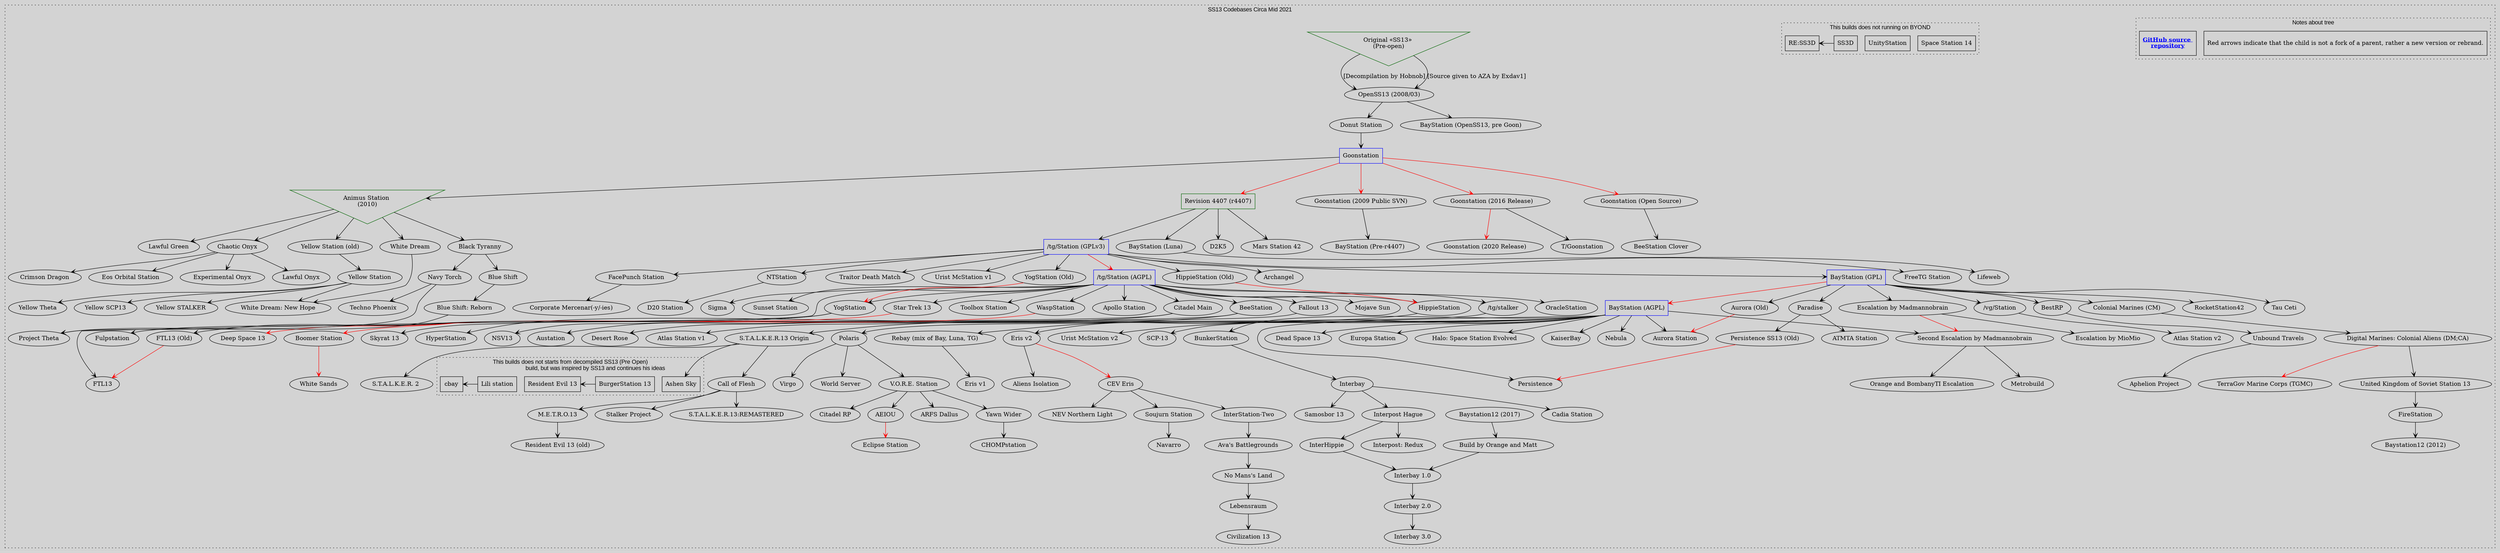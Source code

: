 digraph G {
	/// Attributes ///
	color    = "black"
	fontname = "Arial"
	fontsize = 14
	ratio    = "auto" //size = "30, 30"
	rankdir  = "LB"
	bgcolor  = lightgray
	//splines  = false

	graph [
		compound = true
	]
	edge [
		arrowhead = vee,
		arrowtail = vee,
		splines = curved
	]

	//
	subgraph "cluster мap"
	{
		//
		subgraph "cluster note"
		{
			/// Attributes ///
			label    = "Notes about tree"
			style    = "dotted"
			rankdir  = "LB"
			compound = false
			rank     = same
			//pos      = "10,10!"

			node [
				shape    = rectangle,
				fontsize = 14,
				//width    = 3.5
				//height   = .08
				minlen = 1
			]
			edge [
				constraint = false
			]

			/// Nodes ///
			note1 [
				label  = "Red arrows indicate that the child is not a fork of a parent, rather a new version or rebrand.\l",
				width  = 4.5,
				height = .8
			]
			note2 [
				shape    = record,
				fontcolor = "blue"
				decorate=true
				label  = <<b><u>GitHub source <br/>repository</u></b>>,
				URL    = "https://github.com/CthulhuOnIce/SS13-Codebases",
				width  = 1.4,
				height = .8
			]
			//dummy_helper1 [style = "invis", width = 3]

			/// Edges ///
			//note1            -> note2 [style = "invis", constraint = false, dir = left] //, taillabel = "tail", lhead=cluster_0, constraint=false]
			//node [shape=record, height=.08, fontsize=11, width=3.5]
			//note1            -> dummy_helper1 [style = "invis"] //, taillabel = "tail", lhead=cluster_0, constraint=false]
		}

		//
		subgraph "cluster not byond"
		{
			/// Attributes ///
			label    = "This builds does not running on BYOND"
			style    = "dotted"
			//rankdir  = "LB"
			//compound = false
			//rank     = same

			node [
				shape    = rectangle,
				//fontsize = 14,
				//width    = 3.5
				//height   = .08
				minlen   = 1
			]
			edge [
				constraint = false
				dir = left
			]

			/// Nodes ///
			"Space Station 14" // added by: CthulhuOnIce
			"UnityStation" // added by: CthulhuOnIce

			/// Edges ///
			"SS3D" -> "RE:SS3D" // added by: CthulhuOnIce
		}

		//
		subgraph "cluster not from decompiled ss13"
		{
			/// Attributes ///
			label    = "This builds does not starts from decompiled SS13 (Pre Open)
				build, but was inspired by SS13 and continues his ideas"
			style    = "dotted"

			node [
				shape    = rectangle,
				//fontsize = 14,
				//width    = 3.5
				//height   = .08
				minlen   = 1
			]
			edge [
				constraint = false
				dir = left
			]

			/// Nodes ///
			"Ashen Sky"
			"BurgerStation 13" // added by: CthulhuOnIce
			// Initial commit: https://github.com/BurgerLUA/burgerstation/commit/92619a74a8a069cda750ff6c06a6f36b58d1b896

			/// Edges ///
			"BurgerStation 13" -> "Resident Evil 13" // added by: Gesugao-san
			"Lili station"     -> "cbay" // added by: Gesugao-san
		}

		/// Attributes ///
		label    = "SS13 Codebases Circa Mid 2021"
		labelloc = "top"
		style    = "dotted"
		//rankdir = "TB"
		//edge [constraint = true]

		/// Nodes ///
		"/tg/Station (AGPL)" [shape = rectangle, color = blue] // added by: CthulhuOnIce
		"/tg/Station (GPLv3)" [shape = rectangle, color = blue] // added by: CthulhuOnIce
		"Animus Station \n(2010)" [shape = invtriangle, color = darkgreen] // added by: Gesugao-san
		"BayStation (AGPL)" [shape = rectangle, color = blue] // added by: CthulhuOnIce
		"BayStation (GPL)" [shape = rectangle, color = blue] // added by: CthulhuOnIce
		"Goonstation" [shape = rectangle, color = blue] // added by: CthulhuOnIce
		"Original «SS13» \n(Pre-open)" [shape = invtriangle, color = darkgreen] // added by: CthulhuOnIce
		"Revision 4407 (r4407)" [shape = rectangle, color = darkgreen] // added by: CthulhuOnIce

		/// Edges ///
		"/tg/stalker"                              -> "S.T.A.L.K.E.R.13 Origin" // added by: Gesugao-san
		"/tg/Station (AGPL)"                       -> "/tg/stalker" // added by: Gesugao-san
		"/tg/Station (AGPL)"                       -> "Apollo Station" // added by: CthulhuOnIce
		"/tg/Station (AGPL)"                       -> "BeeStation" // added by: CthulhuOnIce
		"/tg/Station (AGPL)"                       -> "Citadel Main" // added by: CthulhuOnIce
		"/tg/Station (AGPL)"                       -> "Fallout 13" // added by: CthulhuOnIce
		"/tg/Station (AGPL)"                       -> "FTL13" // added by: CthulhuOnIce
		"/tg/Station (AGPL)"                       -> "HippieStation" // added by: CthulhuOnIce
		"/tg/Station (AGPL)"                       -> "Mojave Sun" // added by: CthulhuOnIce
		"/tg/Station (AGPL)"                       -> "OracleStation" // added by: CthulhuOnIce
		"/tg/Station (AGPL)"                       -> "Sigma" // sadly added by: Gesugao-san
		"/tg/Station (AGPL)"                       -> "Star Trek 13" // added by: CthulhuOnIce
		"/tg/Station (AGPL)"                       -> "Sunset Station" // added by: CthulhuOnIce
		"/tg/Station (AGPL)"                       -> "Toolbox Station" // added by: CthulhuOnIce
		"/tg/Station (AGPL)"                       -> "WaspStation" // added by: CthulhuOnIce
		"/tg/Station (AGPL)"                       -> "YogStation" // added by: CthulhuOnIce
		"/tg/Station (GPLv3)"                      -> "/tg/Station (AGPL)" [color = red] // added by: CthulhuOnIce
		"/tg/Station (GPLv3)"                      -> "Archangel" // added by: CthulhuOnIce
		"/tg/Station (GPLv3)"                      -> "BayStation (GPL)" // added by: CthulhuOnIce
		"/tg/Station (GPLv3)"                      -> "FacePunch Station" // added by: CthulhuOnIce
		"/tg/Station (GPLv3)"                      -> "FreeTG Station" // added by: Gesugao-san
		"/tg/Station (GPLv3)"                      -> "HippieStation (Old)" // added by: CthulhuOnIce
		"/tg/Station (GPLv3)"                      -> "NTStation" // added by: CthulhuOnIce
		"/tg/Station (GPLv3)"                      -> "Traitor Death Match" // added by: CthulhuOnIce
		"/tg/Station (GPLv3)"                      -> "Urist McStation v1" // added by: Gesugao-san
		"/tg/Station (GPLv3)"                      -> "YogStation (Old)" // added by: CthulhuOnIce
		"/vg/Station"                              -> "Atlas Station v2" // added by: Gesugao-san
		"AEIOU"                                    -> "Eclipse Station" [color = red] // added by: CthulhuOnIce
		"Animus Station \n(2010)"                  -> "Black Tyranny" // added by: Void.
		"Animus Station \n(2010)"                  -> "Chaotic Onyx" // added by: Void.
		"Animus Station \n(2010)"                  -> "Lawful Green" // added by: Void.
		"Animus Station \n(2010)"                  -> "White Dream" // added by: Void.
		"Animus Station \n(2010)"                  -> "Yellow Station (old)" // added by: Void.
		"Aurora (Old)"                             -> "Aurora Station" [color = red] // added by: CthulhuOnIce
		"Ava's Battlegrounds"                      -> "No Mans's Land" // added by: CthulhuOnIce
		"BayStation (AGPL)"                        -> "Aurora Station" // added by: CthulhuOnIce
		"BayStation (AGPL)"                        -> "BunkerStation" // added by: Gesugao-san
		"BayStation (AGPL)"                        -> "Dead Space 13" // added by: CthulhuOnIce
		"BayStation (AGPL)"                        -> "Eris v2" // added by: Gesugao-san
		"BayStation (AGPL)"                        -> "Europa Station" // added by: CthulhuOnIce
		"BayStation (AGPL)"                        -> "Halo: Space Station Evolved" // added by: CthulhuOnIce
		"BayStation (AGPL)"                        -> "KaiserBay" // added by: Gesugao-san
		"BayStation (AGPL)"                        -> "Nebula" // added by: quardbreak
		"BayStation (AGPL)"                        -> "Persistence" // added by: CthulhuOnIce
		"BayStation (AGPL)"                        -> "Polaris" // added by: CthulhuOnIce
		"BayStation (AGPL)"                        -> "Rebay (mix of Bay, Luna, TG)" // added by: Gesugao-san
		"BayStation (AGPL)"                        -> "SCP-13" // added by: CthulhuOnIce
		"BayStation (AGPL)"                        -> "Second Escalation by Madmannobrain" // added by: Void.
		"BayStation (AGPL)"                        -> "Urist McStation v2" // added by: CthulhuOnIce, edit: Gesugao-san
		"BayStation (GPL)"                         -> "/vg/Station" // added by: CthulhuOnIce
		"BayStation (GPL)"                         -> "Aurora (Old)" // added by: CthulhuOnIce
		"BayStation (GPL)"                         -> "BayStation (AGPL)" [color = red] // added by: CthulhuOnIce
		"BayStation (GPL)"                         -> "BestRP" // added by: CthulhuOnIce
		"BayStation (GPL)"                         -> "Colonial Marines (CM)" // added by: CthulhuOnIce
		"BayStation (GPL)"                         -> "Escalation by Madmannobrain" // added by: Gesugao-san
		"BayStation (GPL)"                         -> "Paradise" // added by: CthulhuOnIce
		"BayStation (GPL)"                         -> "RocketStation42" // added by: CthulhuOnIce
		"BayStation (GPL)"                         -> "Tau Ceti" // added by: CthulhuOnIce
		"BayStation (Luna)"                        -> "Lifeweb" // added by: CthulhuOnIce
		"Baystation12 (2017)"                      -> "Build by Orange and Matt" // added by: Void.
		"BeeStation"                               -> "Austation" // added by: CthulhuOnIce
		"BeeStation"                               -> "NSV13" // added by: CthulhuOnIce
		"BestRP"                                   -> "Unbound Travels" // added by: Gesugao-san
		"Black Tyranny"                            -> "Blue Shift" // added by: Void.
		"Black Tyranny"                            -> "Navy Torch" // added by: Void.
		"Blue Shift: Reborn"                       -> "Project Theta" // added by: Void.
		"Blue Shift"                               -> "Blue Shift: Reborn" // added by: Void.
		"Boomer Station"                           -> "White Sands" [color = red] // added by: CthulhuOnIce
		"Build by Orange and Matt"                 -> "Interbay 1.0" // added by: Void.
		"BunkerStation"                            -> "Interbay" // added by: CthulhuOnIce
		"Call of Flesh"                            -> "M.E.T.R.O.13" // added by: Void.
		"Call of Flesh"                            -> "S.T.A.L.K.E.R.13:REMASTERED" // added by: Void.
		"Call of Flesh"                            -> "Stalker Project" // added by: Gesugao-san
		"CEV Eris"                                 -> "InterStation-Two" // added by: CthulhuOnIce
		"CEV Eris"                                 -> "NEV Northern Light" // added by: Gesugao-san
		"CEV Eris"                                 -> "Soujurn Station" // added by: Gesugao-san
		"Chaotic Onyx"                             -> "Crimson Dragon" // added by: Void.
		"Chaotic Onyx"                             -> "Eos Orbital Station" // added by: Void.
		"Chaotic Onyx"                             -> "Experimental Onyx" // added by: Void.
		"Chaotic Onyx"                             -> "Lawful Onyx" // added by: Void.
		"Citadel Main"                             -> "HyperStation" // added by: CthulhuOnIce
		"Citadel Main"                             -> "Skyrat 13" // added by: CthulhuOnIce
		"Colonial Marines (CM)"                    -> "Digital Marines: Colonial Aliens (DM;CA)" // added by: CthulhuOnIce
		"Digital Marines: Colonial Aliens (DM;CA)" -> "TerraGov Marine Corps (TGMC)" [color = red] // added by: CthulhuOnIce
		"Digital Marines: Colonial Aliens (DM;CA)" -> "United Kingdom of Soviet Station 13" // added by: Void.
		"Donut Station"                            -> "Goonstation" // added by: CthulhuOnIce, edited: Gesugao-san
		"Eris v2"                                  -> "Aliens Isolation" // added by: Gesugao-san
		"Eris v2"                                  -> "CEV Eris" [color = red] // added by: Gesugao-san
		"Escalation by Madmannobrain"              -> "Escalation by MioMio" // added by: Void.
		"Escalation by Madmannobrain"              -> "Second Escalation by Madmannobrain" [color = red] // added by: Void.
		"FacePunch Station"                        -> "Corporate Mercenar(-y/-ies)" // added by: CthulhuOnIce
		"Fallout 13"                               -> "Desert Rose" // added by: CthulhuOnIce
		"FireStation"                              -> "Baystation12 (2012)" // added by: Void.
		"FTL13 (Old)"                              -> "FTL13" [color = red] // added by: CthulhuOnIce
		"Goonstation (2009 Public SVN)"            -> "BayStation (Pre-r4407)" // added by: Gesugao-san
		"Goonstation (2016 Release)"               -> "Goonstation (2020 Release)" [color = red] // added by: CthulhuOnIce
		"Goonstation (2016 Release)"               -> "T/Goonstation" // added by: CthulhuOnIce
		"Goonstation (Open Source)"                -> "BeeStation Clover" // added by: Gesugao-san
		"Goonstation"                              -> "Animus Station \n(2010)" // proudly added by: Void. and Gesugao-san
		"Goonstation"                              -> "Goonstation (2009 Public SVN)" [color = red] // added by: Gesugao-san
		"Goonstation"                              -> "Goonstation (2016 Release)" [color = red] // added by: CthulhuOnIce
		"Goonstation"                              -> "Goonstation (Open Source)" [color = red] // added by: CthulhuOnIce
		"Goonstation"                              -> "Revision 4407 (r4407)" [color = red] // added by: CthulhuOnIce
		"HippieStation (Old)"                      -> "HippieStation" [color = red] // added by: Gesugao-san
		"HippieStation"                            -> "Atlas Station v1" // added by: Gesugao-san
		"Interbay 1.0"                             -> "Interbay 2.0" // added by: Gesugao-san
		"Interbay 2.0"                             -> "Interbay 3.0" // added by: Gesugao-san
		"Interbay"                                 -> "Cadia Station" // added by: Gesugao-san
		"Interbay"                                 -> "Interpost Hague" // added by: CthulhuOnIce
		"Interbay"                                 -> "Samosbor 13" // added by: Gesugao-san
		"InterHippie"                              -> "Interbay 1.0" // added by: Gesugao-san
		"Interpost Hague"                          -> "InterHippie" // added by: Gesugao-san
		"Interpost Hague"                          -> "Interpost: Redux" // added by: Gesugao-san
		"InterStation-Two"                         -> "Ava's Battlegrounds" // added by: CthulhuOnIce
		"Lebensraum"                               -> "Civilization 13" // added by: CthulhuOnIce
		"M.E.T.R.O.13"                             -> "Resident Evil 13 (old)" // added by: Void.
		"Navy Torch"                               -> "Project Theta" // added by: Gesugao-san
		"Navy Torch"                               -> "Techno Phoenix" // added by: Gesugao-san
		"No Mans's Land"                           -> "Lebensraum" // added by: CthulhuOnIce
		"NTStation"                                -> "D20 Station" // added by: CthulhuOnIce
		"OpenSS13 (2008/03)"                       -> "BayStation (OpenSS13, pre Goon)" // added by: CthulhuOnIce, edited: Gesugao-san
		"OpenSS13 (2008/03)"                       -> "Donut Station" // added by: Gesugao-san
		"Original «SS13» \n(Pre-open)"             -> "OpenSS13 (2008/03)" [label = "[Decompilation by Hobnob]"] // added by: CthulhuOnIce, edited: Gesugao-san
		"Original «SS13» \n(Pre-open)"             -> "OpenSS13 (2008/03)" [label = "[Source given to AZA by Exdav1]"] // added by: Gesugao-san
		"Paradise"                                 -> "ATMTA Station" // added by: Gesugao-san
		"Paradise"                                 -> "Persistence SS13 (Old)" // added by: CthulhuOnIce
		"Persistence SS13 (Old)"                   -> "Persistence" [color = red] // added by: Gesugao-san
		"Polaris"                                  -> "V.O.R.E. Station" // added by: CthulhuOnIce
		"Polaris"                                  -> "Virgo" // added by: Gesugao-san
		"Polaris"                                  -> "World Server" // added by: CthulhuOnIce
		"Rebay (mix of Bay, Luna, TG)"             -> "Eris v1" // added by: Gesugao-san
		"Revision 4407 (r4407)"                    -> "/tg/Station (GPLv3)" // added by: CthulhuOnIce, edited: Gesugao-san
		"Revision 4407 (r4407)"                    -> "BayStation (Luna)" // added by: CthulhuOnIce
		"Revision 4407 (r4407)"                    -> "D2K5" // added by: CthulhuOnIce
		"Revision 4407 (r4407)"                    -> "Mars Station 42" // added by: CthulhuOnIce
		"S.T.A.L.K.E.R.13 Origin"                  -> "Ashen Sky" // added by: Gesugao-san
		"S.T.A.L.K.E.R.13 Origin"                  -> "Call of Flesh" // added by: Gesugao-san
		"S.T.A.L.K.E.R.13 Origin"                  -> "S.T.A.L.K.E.R. 2 " // added by: Void.
		"Second Escalation by Madmannobrain"       -> "Metrobuild" // added by: Void.
		"Second Escalation by Madmannobrain"       -> "Orange and BombanyTI Escalation" // added by: Void.
		"Soujurn Station"                          -> "Navarro" // added by: Gesugao-san
		"Star Trek 13"                             -> "Deep Space 13" [color = red] // added by: CthulhuOnIce
		"Unbound Travels"                          -> "Aphelion Project" // added by: Gesugao-san
		"United Kingdom of Soviet Station 13"      -> "FireStation" // added by: Void.
		"V.O.R.E. Station"                         -> "AEIOU" // added by: CthulhuOnIce
		"V.O.R.E. Station"                         -> "ARFS Dallus" // added by: Gesugao-san
		"V.O.R.E. Station"                         -> "Citadel RP" // added by: CthulhuOnIce
		"V.O.R.E. Station"                         -> "Yawn Wider" // added by: CthulhuOnIce
		"WaspStation"                              -> "Boomer Station" [color = red] // added by: CthulhuOnIce
		"White Dream"                              -> "White Dream: New Hope" // added by: Gesugao-san
		"Yawn Wider"                               -> "CHOMPstation" // added by: CthulhuOnIce
		"Yellow Station (old)"                     -> "Yellow Station" // added by: Void.
		"Yellow Station"                           -> "White Dream: New Hope" // added by: Void.
		"Yellow Station"                           -> "Yellow SCP13" // added by: Void.
		"Yellow Station"                           -> "Yellow STALKER" // added by: Void.
		"Yellow Station"                           -> "Yellow Theta" // added by: Void.
		"YogStation (Old)"                         -> "YogStation" [color = red] // added by: CthulhuOnIce
		"YogStation"                               -> "FTL13 (Old)" // added by: CthulhuOnIce, edited: quardbreak
		"YogStation"                               -> "Fulpstation" // added by: CthulhuOnIce
	}
}
